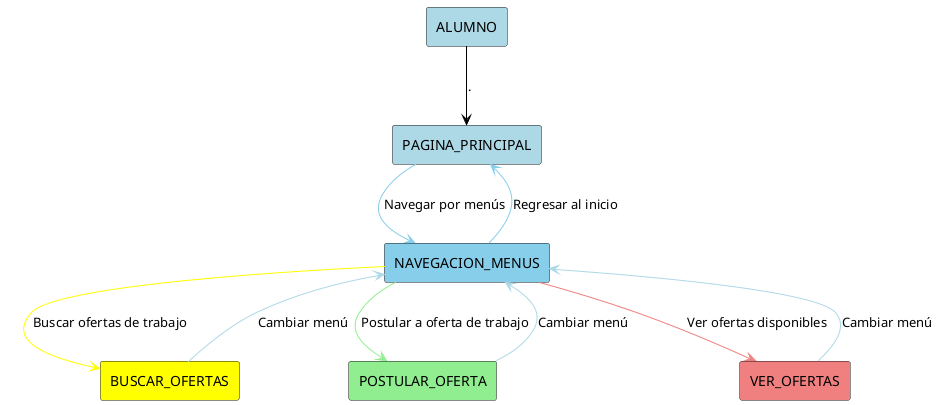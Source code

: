 
@startuml AlumnoContextDiagram

!define RECTANGLE(x) rectangle x

RECTANGLE(ALUMNO) #LightBlue
RECTANGLE(PAGINA_PRINCIPAL) #LightBlue
RECTANGLE(NAVEGACION_MENUS) #SkyBlue


RECTANGLE(BUSCAR_OFERTAS) #Yellow
RECTANGLE(POSTULAR_OFERTA) #LightGreen
RECTANGLE(VER_OFERTAS) #LightCoral


ALUMNO -[#Black]-> PAGINA_PRINCIPAL : .
PAGINA_PRINCIPAL -[#SkyBlue]-> NAVEGACION_MENUS : Navegar por menús
NAVEGACION_MENUS -[#SkyBlue]-> PAGINA_PRINCIPAL : Regresar al inicio


NAVEGACION_MENUS -[#Yellow]-> BUSCAR_OFERTAS : Buscar ofertas de trabajo
NAVEGACION_MENUS -[#LightGreen]-> POSTULAR_OFERTA : Postular a oferta de trabajo
NAVEGACION_MENUS -[#LightCoral]-> VER_OFERTAS : Ver ofertas disponibles


BUSCAR_OFERTAS -[#LightBlue]-> NAVEGACION_MENUS : Cambiar menú
POSTULAR_OFERTA -[#LightBlue]-> NAVEGACION_MENUS : Cambiar menú
VER_OFERTAS -[#LightBlue]-> NAVEGACION_MENUS : Cambiar menú

@enduml
